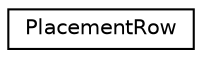 digraph "Graphical Class Hierarchy"
{
 // LATEX_PDF_SIZE
  edge [fontname="Helvetica",fontsize="10",labelfontname="Helvetica",labelfontsize="10"];
  node [fontname="Helvetica",fontsize="10",shape=record];
  rankdir="LR";
  Node0 [label="PlacementRow",height=0.2,width=0.4,color="black", fillcolor="white", style="filled",URL="$structPlacementRow.html",tooltip=" "];
}
